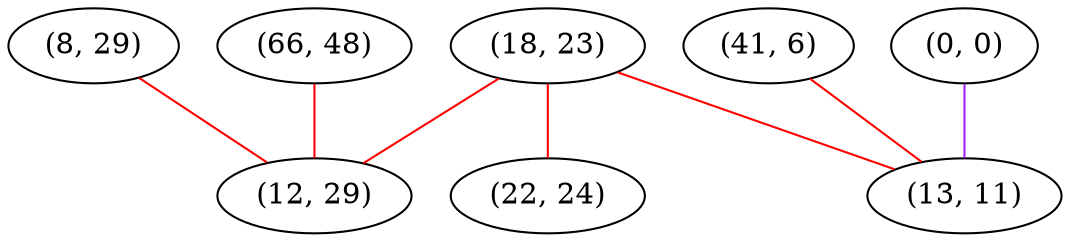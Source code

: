 graph "" {
"(18, 23)";
"(66, 48)";
"(0, 0)";
"(22, 24)";
"(8, 29)";
"(12, 29)";
"(41, 6)";
"(13, 11)";
"(18, 23)" -- "(12, 29)"  [color=red, key=0, weight=1];
"(18, 23)" -- "(22, 24)"  [color=red, key=0, weight=1];
"(18, 23)" -- "(13, 11)"  [color=red, key=0, weight=1];
"(66, 48)" -- "(12, 29)"  [color=red, key=0, weight=1];
"(0, 0)" -- "(13, 11)"  [color=purple, key=0, weight=4];
"(8, 29)" -- "(12, 29)"  [color=red, key=0, weight=1];
"(41, 6)" -- "(13, 11)"  [color=red, key=0, weight=1];
}
